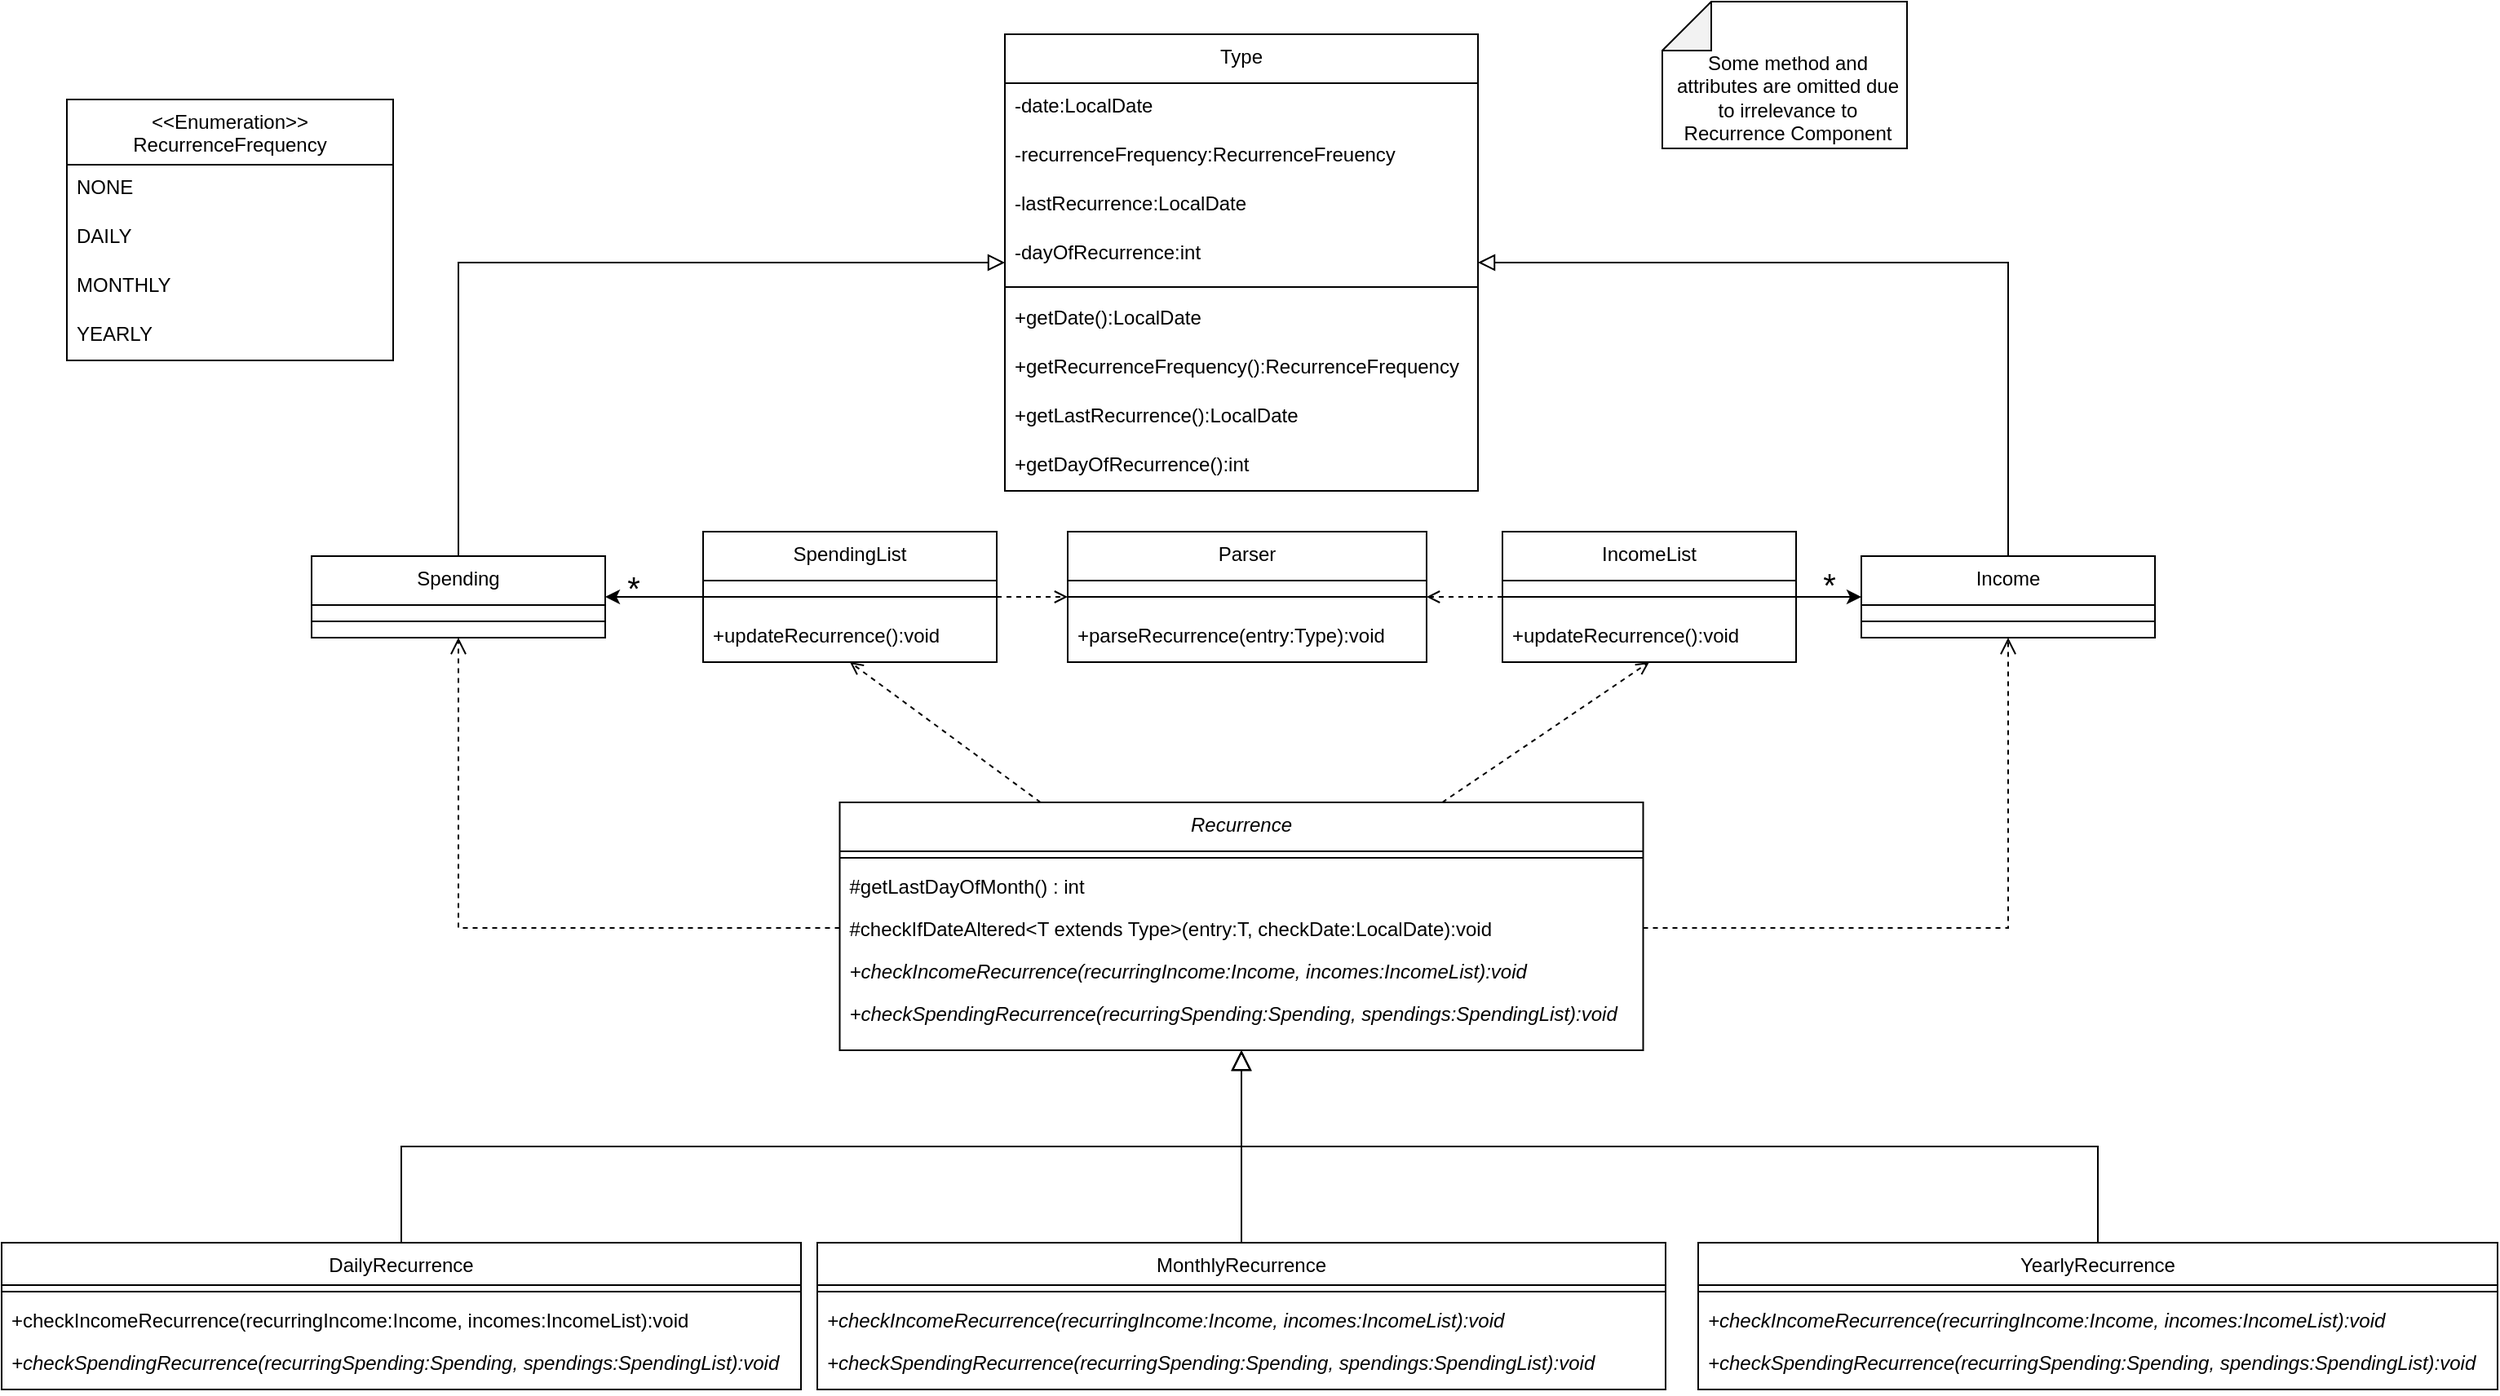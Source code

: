 <mxGraphModel dx="1940" dy="687" grid="1" gridSize="10" guides="1" tooltips="1" connect="1" arrows="1" fold="1" page="1" pageScale="1" pageWidth="827" pageHeight="1169" math="0" shadow="0">
  <root>
    <mxCell id="WIyWlLk6GJQsqaUBKTNV-0" />
    <mxCell id="WIyWlLk6GJQsqaUBKTNV-1" parent="WIyWlLk6GJQsqaUBKTNV-0" />
    <mxCell id="zkfFHV4jXpPFQw0GAbJ--0" value="Recurrence" style="swimlane;fontStyle=2;align=center;verticalAlign=top;childLayout=stackLayout;horizontal=1;startSize=30;horizontalStack=0;resizeParent=1;resizeLast=0;collapsible=1;marginBottom=0;rounded=0;shadow=0;strokeWidth=1;" parent="WIyWlLk6GJQsqaUBKTNV-1" vertex="1">
      <mxGeometry x="53.75" y="541" width="492.5" height="152" as="geometry">
        <mxRectangle x="47.5" y="80" width="160" height="26" as="alternateBounds" />
      </mxGeometry>
    </mxCell>
    <mxCell id="zkfFHV4jXpPFQw0GAbJ--4" value="" style="line;html=1;strokeWidth=1;align=left;verticalAlign=middle;spacingTop=-1;spacingLeft=3;spacingRight=3;rotatable=0;labelPosition=right;points=[];portConstraint=eastwest;" parent="zkfFHV4jXpPFQw0GAbJ--0" vertex="1">
      <mxGeometry y="30" width="492.5" height="8" as="geometry" />
    </mxCell>
    <mxCell id="zkfFHV4jXpPFQw0GAbJ--5" value="#getLastDayOfMonth() : int" style="text;align=left;verticalAlign=top;spacingLeft=4;spacingRight=4;overflow=hidden;rotatable=0;points=[[0,0.5],[1,0.5]];portConstraint=eastwest;" parent="zkfFHV4jXpPFQw0GAbJ--0" vertex="1">
      <mxGeometry y="38" width="492.5" height="26" as="geometry" />
    </mxCell>
    <mxCell id="rN-NryZCxEeuz7KnTCO--17" value="#checkIfDateAltered&lt;T extends Type&gt;(entry:T, checkDate:LocalDate):void" style="text;align=left;verticalAlign=top;spacingLeft=4;spacingRight=4;overflow=hidden;rotatable=0;points=[[0,0.5],[1,0.5]];portConstraint=eastwest;" vertex="1" parent="zkfFHV4jXpPFQw0GAbJ--0">
      <mxGeometry y="64" width="492.5" height="26" as="geometry" />
    </mxCell>
    <mxCell id="rN-NryZCxEeuz7KnTCO--22" value="+checkIncomeRecurrence(recurringIncome:Income, incomes:IncomeList):void " style="text;align=left;verticalAlign=top;spacingLeft=4;spacingRight=4;overflow=hidden;rotatable=0;points=[[0,0.5],[1,0.5]];portConstraint=eastwest;fontStyle=2" vertex="1" parent="zkfFHV4jXpPFQw0GAbJ--0">
      <mxGeometry y="90" width="492.5" height="26" as="geometry" />
    </mxCell>
    <mxCell id="rN-NryZCxEeuz7KnTCO--23" value="+checkSpendingRecurrence(recurringSpending:Spending, spendings:SpendingList):void " style="text;align=left;verticalAlign=top;spacingLeft=4;spacingRight=4;overflow=hidden;rotatable=0;points=[[0,0.5],[1,0.5]];portConstraint=eastwest;fontStyle=2" vertex="1" parent="zkfFHV4jXpPFQw0GAbJ--0">
      <mxGeometry y="116" width="492.5" height="26" as="geometry" />
    </mxCell>
    <mxCell id="zkfFHV4jXpPFQw0GAbJ--6" value="DailyRecurrence" style="swimlane;fontStyle=0;align=center;verticalAlign=top;childLayout=stackLayout;horizontal=1;startSize=26;horizontalStack=0;resizeParent=1;resizeLast=0;collapsible=1;marginBottom=0;rounded=0;shadow=0;strokeWidth=1;" parent="WIyWlLk6GJQsqaUBKTNV-1" vertex="1">
      <mxGeometry x="-460" y="811" width="490" height="90" as="geometry">
        <mxRectangle x="130" y="380" width="160" height="26" as="alternateBounds" />
      </mxGeometry>
    </mxCell>
    <mxCell id="zkfFHV4jXpPFQw0GAbJ--9" value="" style="line;html=1;strokeWidth=1;align=left;verticalAlign=middle;spacingTop=-1;spacingLeft=3;spacingRight=3;rotatable=0;labelPosition=right;points=[];portConstraint=eastwest;" parent="zkfFHV4jXpPFQw0GAbJ--6" vertex="1">
      <mxGeometry y="26" width="490" height="8" as="geometry" />
    </mxCell>
    <mxCell id="rN-NryZCxEeuz7KnTCO--24" value="+checkIncomeRecurrence(recurringIncome:Income, incomes:IncomeList):void " style="text;align=left;verticalAlign=top;spacingLeft=4;spacingRight=4;overflow=hidden;rotatable=0;points=[[0,0.5],[1,0.5]];portConstraint=eastwest;fontStyle=0" vertex="1" parent="zkfFHV4jXpPFQw0GAbJ--6">
      <mxGeometry y="34" width="490" height="26" as="geometry" />
    </mxCell>
    <mxCell id="rN-NryZCxEeuz7KnTCO--25" value="+checkSpendingRecurrence(recurringSpending:Spending, spendings:SpendingList):void " style="text;align=left;verticalAlign=top;spacingLeft=4;spacingRight=4;overflow=hidden;rotatable=0;points=[[0,0.5],[1,0.5]];portConstraint=eastwest;fontStyle=2" vertex="1" parent="zkfFHV4jXpPFQw0GAbJ--6">
      <mxGeometry y="60" width="490" height="26" as="geometry" />
    </mxCell>
    <mxCell id="zkfFHV4jXpPFQw0GAbJ--12" value="" style="endArrow=block;endSize=10;endFill=0;shadow=0;strokeWidth=1;rounded=0;curved=0;edgeStyle=elbowEdgeStyle;elbow=vertical;" parent="WIyWlLk6GJQsqaUBKTNV-1" source="zkfFHV4jXpPFQw0GAbJ--6" target="zkfFHV4jXpPFQw0GAbJ--0" edge="1">
      <mxGeometry width="160" relative="1" as="geometry">
        <mxPoint x="200" y="654" as="sourcePoint" />
        <mxPoint x="200" y="654" as="targetPoint" />
      </mxGeometry>
    </mxCell>
    <mxCell id="zkfFHV4jXpPFQw0GAbJ--13" value="MonthlyRecurrence" style="swimlane;fontStyle=0;align=center;verticalAlign=top;childLayout=stackLayout;horizontal=1;startSize=26;horizontalStack=0;resizeParent=1;resizeLast=0;collapsible=1;marginBottom=0;rounded=0;shadow=0;strokeWidth=1;" parent="WIyWlLk6GJQsqaUBKTNV-1" vertex="1">
      <mxGeometry x="40" y="811" width="520" height="90" as="geometry">
        <mxRectangle x="340" y="380" width="170" height="26" as="alternateBounds" />
      </mxGeometry>
    </mxCell>
    <mxCell id="zkfFHV4jXpPFQw0GAbJ--15" value="" style="line;html=1;strokeWidth=1;align=left;verticalAlign=middle;spacingTop=-1;spacingLeft=3;spacingRight=3;rotatable=0;labelPosition=right;points=[];portConstraint=eastwest;" parent="zkfFHV4jXpPFQw0GAbJ--13" vertex="1">
      <mxGeometry y="26" width="520" height="8" as="geometry" />
    </mxCell>
    <mxCell id="rN-NryZCxEeuz7KnTCO--27" value="+checkIncomeRecurrence(recurringIncome:Income, incomes:IncomeList):void " style="text;align=left;verticalAlign=top;spacingLeft=4;spacingRight=4;overflow=hidden;rotatable=0;points=[[0,0.5],[1,0.5]];portConstraint=eastwest;fontStyle=2" vertex="1" parent="zkfFHV4jXpPFQw0GAbJ--13">
      <mxGeometry y="34" width="520" height="26" as="geometry" />
    </mxCell>
    <mxCell id="rN-NryZCxEeuz7KnTCO--28" value="+checkSpendingRecurrence(recurringSpending:Spending, spendings:SpendingList):void " style="text;align=left;verticalAlign=top;spacingLeft=4;spacingRight=4;overflow=hidden;rotatable=0;points=[[0,0.5],[1,0.5]];portConstraint=eastwest;fontStyle=2" vertex="1" parent="zkfFHV4jXpPFQw0GAbJ--13">
      <mxGeometry y="60" width="520" height="30" as="geometry" />
    </mxCell>
    <mxCell id="zkfFHV4jXpPFQw0GAbJ--16" value="" style="endArrow=block;endSize=10;endFill=0;shadow=0;strokeWidth=1;rounded=0;curved=0;edgeStyle=elbowEdgeStyle;elbow=vertical;" parent="WIyWlLk6GJQsqaUBKTNV-1" source="zkfFHV4jXpPFQw0GAbJ--13" target="zkfFHV4jXpPFQw0GAbJ--0" edge="1">
      <mxGeometry width="160" relative="1" as="geometry">
        <mxPoint x="210" y="824" as="sourcePoint" />
        <mxPoint x="310" y="722" as="targetPoint" />
      </mxGeometry>
    </mxCell>
    <mxCell id="rN-NryZCxEeuz7KnTCO--0" value="YearlyRecurrence" style="swimlane;fontStyle=0;align=center;verticalAlign=top;childLayout=stackLayout;horizontal=1;startSize=26;horizontalStack=0;resizeParent=1;resizeLast=0;collapsible=1;marginBottom=0;rounded=0;shadow=0;strokeWidth=1;" vertex="1" parent="WIyWlLk6GJQsqaUBKTNV-1">
      <mxGeometry x="580" y="811" width="490" height="90" as="geometry">
        <mxRectangle x="130" y="380" width="160" height="26" as="alternateBounds" />
      </mxGeometry>
    </mxCell>
    <mxCell id="rN-NryZCxEeuz7KnTCO--3" value="" style="line;html=1;strokeWidth=1;align=left;verticalAlign=middle;spacingTop=-1;spacingLeft=3;spacingRight=3;rotatable=0;labelPosition=right;points=[];portConstraint=eastwest;" vertex="1" parent="rN-NryZCxEeuz7KnTCO--0">
      <mxGeometry y="26" width="490" height="8" as="geometry" />
    </mxCell>
    <mxCell id="rN-NryZCxEeuz7KnTCO--29" value="+checkIncomeRecurrence(recurringIncome:Income, incomes:IncomeList):void " style="text;align=left;verticalAlign=top;spacingLeft=4;spacingRight=4;overflow=hidden;rotatable=0;points=[[0,0.5],[1,0.5]];portConstraint=eastwest;fontStyle=2" vertex="1" parent="rN-NryZCxEeuz7KnTCO--0">
      <mxGeometry y="34" width="490" height="26" as="geometry" />
    </mxCell>
    <mxCell id="rN-NryZCxEeuz7KnTCO--30" value="+checkSpendingRecurrence(recurringSpending:Spending, spendings:SpendingList):void " style="text;align=left;verticalAlign=top;spacingLeft=4;spacingRight=4;overflow=hidden;rotatable=0;points=[[0,0.5],[1,0.5]];portConstraint=eastwest;fontStyle=2" vertex="1" parent="rN-NryZCxEeuz7KnTCO--0">
      <mxGeometry y="60" width="490" height="30" as="geometry" />
    </mxCell>
    <mxCell id="rN-NryZCxEeuz7KnTCO--16" value="" style="endArrow=block;endSize=10;endFill=0;shadow=0;strokeWidth=1;rounded=0;curved=0;edgeStyle=elbowEdgeStyle;elbow=vertical;exitX=0.5;exitY=0;exitDx=0;exitDy=0;entryX=0.5;entryY=1;entryDx=0;entryDy=0;" edge="1" parent="WIyWlLk6GJQsqaUBKTNV-1" source="rN-NryZCxEeuz7KnTCO--0" target="zkfFHV4jXpPFQw0GAbJ--0">
      <mxGeometry width="160" relative="1" as="geometry">
        <mxPoint x="510" y="811" as="sourcePoint" />
        <mxPoint x="310" y="691" as="targetPoint" />
      </mxGeometry>
    </mxCell>
    <mxCell id="rN-NryZCxEeuz7KnTCO--51" style="edgeStyle=orthogonalEdgeStyle;rounded=0;orthogonalLoop=1;jettySize=auto;html=1;exitX=0;exitY=0.5;exitDx=0;exitDy=0;entryX=1;entryY=0.5;entryDx=0;entryDy=0;" edge="1" parent="WIyWlLk6GJQsqaUBKTNV-1" source="rN-NryZCxEeuz7KnTCO--31" target="rN-NryZCxEeuz7KnTCO--46">
      <mxGeometry relative="1" as="geometry" />
    </mxCell>
    <mxCell id="rN-NryZCxEeuz7KnTCO--72" style="edgeStyle=orthogonalEdgeStyle;rounded=0;orthogonalLoop=1;jettySize=auto;html=1;exitX=1;exitY=0.5;exitDx=0;exitDy=0;entryX=0;entryY=0.5;entryDx=0;entryDy=0;dashed=1;endArrow=open;endFill=0;" edge="1" parent="WIyWlLk6GJQsqaUBKTNV-1" source="rN-NryZCxEeuz7KnTCO--31" target="rN-NryZCxEeuz7KnTCO--67">
      <mxGeometry relative="1" as="geometry" />
    </mxCell>
    <mxCell id="rN-NryZCxEeuz7KnTCO--31" value="SpendingList" style="swimlane;fontStyle=0;align=center;verticalAlign=top;childLayout=stackLayout;horizontal=1;startSize=30;horizontalStack=0;resizeParent=1;resizeLast=0;collapsible=1;marginBottom=0;rounded=0;shadow=0;strokeWidth=1;" vertex="1" parent="WIyWlLk6GJQsqaUBKTNV-1">
      <mxGeometry x="-30" y="375" width="180" height="80" as="geometry">
        <mxRectangle x="47.5" y="80" width="160" height="26" as="alternateBounds" />
      </mxGeometry>
    </mxCell>
    <mxCell id="rN-NryZCxEeuz7KnTCO--32" value="" style="line;html=1;strokeWidth=1;align=left;verticalAlign=middle;spacingTop=-1;spacingLeft=3;spacingRight=3;rotatable=0;labelPosition=right;points=[];portConstraint=eastwest;" vertex="1" parent="rN-NryZCxEeuz7KnTCO--31">
      <mxGeometry y="30" width="180" height="20" as="geometry" />
    </mxCell>
    <mxCell id="rN-NryZCxEeuz7KnTCO--65" value="+updateRecurrence():void" style="text;align=left;verticalAlign=top;spacingLeft=4;spacingRight=4;overflow=hidden;rotatable=0;points=[[0,0.5],[1,0.5]];portConstraint=eastwest;" vertex="1" parent="rN-NryZCxEeuz7KnTCO--31">
      <mxGeometry y="50" width="180" height="30" as="geometry" />
    </mxCell>
    <mxCell id="rN-NryZCxEeuz7KnTCO--50" style="edgeStyle=orthogonalEdgeStyle;rounded=0;orthogonalLoop=1;jettySize=auto;html=1;exitX=1;exitY=0.5;exitDx=0;exitDy=0;entryX=0;entryY=0.5;entryDx=0;entryDy=0;" edge="1" parent="WIyWlLk6GJQsqaUBKTNV-1" source="rN-NryZCxEeuz7KnTCO--44" target="rN-NryZCxEeuz7KnTCO--48">
      <mxGeometry relative="1" as="geometry" />
    </mxCell>
    <mxCell id="rN-NryZCxEeuz7KnTCO--70" style="edgeStyle=orthogonalEdgeStyle;rounded=0;orthogonalLoop=1;jettySize=auto;html=1;exitX=0;exitY=0.5;exitDx=0;exitDy=0;entryX=1;entryY=0.5;entryDx=0;entryDy=0;dashed=1;endArrow=open;endFill=0;" edge="1" parent="WIyWlLk6GJQsqaUBKTNV-1" source="rN-NryZCxEeuz7KnTCO--44" target="rN-NryZCxEeuz7KnTCO--67">
      <mxGeometry relative="1" as="geometry" />
    </mxCell>
    <mxCell id="rN-NryZCxEeuz7KnTCO--44" value="IncomeList" style="swimlane;fontStyle=0;align=center;verticalAlign=top;childLayout=stackLayout;horizontal=1;startSize=30;horizontalStack=0;resizeParent=1;resizeLast=0;collapsible=1;marginBottom=0;rounded=0;shadow=0;strokeWidth=1;" vertex="1" parent="WIyWlLk6GJQsqaUBKTNV-1">
      <mxGeometry x="460" y="375" width="180" height="80" as="geometry">
        <mxRectangle x="47.5" y="80" width="160" height="26" as="alternateBounds" />
      </mxGeometry>
    </mxCell>
    <mxCell id="rN-NryZCxEeuz7KnTCO--45" value="" style="line;html=1;strokeWidth=1;align=left;verticalAlign=middle;spacingTop=-1;spacingLeft=3;spacingRight=3;rotatable=0;labelPosition=right;points=[];portConstraint=eastwest;" vertex="1" parent="rN-NryZCxEeuz7KnTCO--44">
      <mxGeometry y="30" width="180" height="20" as="geometry" />
    </mxCell>
    <mxCell id="rN-NryZCxEeuz7KnTCO--64" value="+updateRecurrence():void" style="text;align=left;verticalAlign=top;spacingLeft=4;spacingRight=4;overflow=hidden;rotatable=0;points=[[0,0.5],[1,0.5]];portConstraint=eastwest;" vertex="1" parent="rN-NryZCxEeuz7KnTCO--44">
      <mxGeometry y="50" width="180" height="30" as="geometry" />
    </mxCell>
    <mxCell id="rN-NryZCxEeuz7KnTCO--46" value="Spending" style="swimlane;fontStyle=0;align=center;verticalAlign=top;childLayout=stackLayout;horizontal=1;startSize=30;horizontalStack=0;resizeParent=1;resizeLast=0;collapsible=1;marginBottom=0;rounded=0;shadow=0;strokeWidth=1;" vertex="1" parent="WIyWlLk6GJQsqaUBKTNV-1">
      <mxGeometry x="-270" y="390" width="180" height="50" as="geometry">
        <mxRectangle x="47.5" y="80" width="160" height="26" as="alternateBounds" />
      </mxGeometry>
    </mxCell>
    <mxCell id="rN-NryZCxEeuz7KnTCO--47" value="" style="line;html=1;strokeWidth=1;align=left;verticalAlign=middle;spacingTop=-1;spacingLeft=3;spacingRight=3;rotatable=0;labelPosition=right;points=[];portConstraint=eastwest;" vertex="1" parent="rN-NryZCxEeuz7KnTCO--46">
      <mxGeometry y="30" width="180" height="20" as="geometry" />
    </mxCell>
    <mxCell id="rN-NryZCxEeuz7KnTCO--48" value="Income" style="swimlane;fontStyle=0;align=center;verticalAlign=top;childLayout=stackLayout;horizontal=1;startSize=30;horizontalStack=0;resizeParent=1;resizeLast=0;collapsible=1;marginBottom=0;rounded=0;shadow=0;strokeWidth=1;" vertex="1" parent="WIyWlLk6GJQsqaUBKTNV-1">
      <mxGeometry x="680" y="390" width="180" height="50" as="geometry">
        <mxRectangle x="47.5" y="80" width="160" height="26" as="alternateBounds" />
      </mxGeometry>
    </mxCell>
    <mxCell id="rN-NryZCxEeuz7KnTCO--49" value="" style="line;html=1;strokeWidth=1;align=left;verticalAlign=middle;spacingTop=-1;spacingLeft=3;spacingRight=3;rotatable=0;labelPosition=right;points=[];portConstraint=eastwest;" vertex="1" parent="rN-NryZCxEeuz7KnTCO--48">
      <mxGeometry y="30" width="180" height="20" as="geometry" />
    </mxCell>
    <mxCell id="rN-NryZCxEeuz7KnTCO--52" value="*" style="text;html=1;resizable=0;points=[];;align=center;verticalAlign=middle;labelBackgroundColor=none;rounded=0;shadow=0;strokeWidth=1;fontSize=20;" vertex="1" connectable="0" parent="WIyWlLk6GJQsqaUBKTNV-1">
      <mxGeometry x="827.002" y="720.002" as="geometry">
        <mxPoint x="-167" y="-313" as="offset" />
      </mxGeometry>
    </mxCell>
    <mxCell id="rN-NryZCxEeuz7KnTCO--55" value="*" style="text;html=1;resizable=0;points=[];;align=center;verticalAlign=middle;labelBackgroundColor=none;rounded=0;shadow=0;strokeWidth=1;fontSize=20;" vertex="1" connectable="0" parent="WIyWlLk6GJQsqaUBKTNV-1">
      <mxGeometry x="430.002" y="800.002" as="geometry">
        <mxPoint x="-503" y="-391" as="offset" />
      </mxGeometry>
    </mxCell>
    <mxCell id="rN-NryZCxEeuz7KnTCO--56" value="Type" style="swimlane;fontStyle=0;align=center;verticalAlign=top;childLayout=stackLayout;horizontal=1;startSize=30;horizontalStack=0;resizeParent=1;resizeLast=0;collapsible=1;marginBottom=0;rounded=0;shadow=0;strokeWidth=1;" vertex="1" parent="WIyWlLk6GJQsqaUBKTNV-1">
      <mxGeometry x="155" y="70" width="290" height="280" as="geometry">
        <mxRectangle x="47.5" y="80" width="160" height="26" as="alternateBounds" />
      </mxGeometry>
    </mxCell>
    <mxCell id="rN-NryZCxEeuz7KnTCO--73" value="-date:LocalDate" style="text;align=left;verticalAlign=top;spacingLeft=4;spacingRight=4;overflow=hidden;rotatable=0;points=[[0,0.5],[1,0.5]];portConstraint=eastwest;" vertex="1" parent="rN-NryZCxEeuz7KnTCO--56">
      <mxGeometry y="30" width="290" height="30" as="geometry" />
    </mxCell>
    <mxCell id="rN-NryZCxEeuz7KnTCO--77" value="-recurrenceFrequency:RecurrenceFreuency" style="text;align=left;verticalAlign=top;spacingLeft=4;spacingRight=4;overflow=hidden;rotatable=0;points=[[0,0.5],[1,0.5]];portConstraint=eastwest;" vertex="1" parent="rN-NryZCxEeuz7KnTCO--56">
      <mxGeometry y="60" width="290" height="30" as="geometry" />
    </mxCell>
    <mxCell id="rN-NryZCxEeuz7KnTCO--78" value="-lastRecurrence:LocalDate" style="text;align=left;verticalAlign=top;spacingLeft=4;spacingRight=4;overflow=hidden;rotatable=0;points=[[0,0.5],[1,0.5]];portConstraint=eastwest;" vertex="1" parent="rN-NryZCxEeuz7KnTCO--56">
      <mxGeometry y="90" width="290" height="30" as="geometry" />
    </mxCell>
    <mxCell id="rN-NryZCxEeuz7KnTCO--79" value="-dayOfRecurrence:int" style="text;align=left;verticalAlign=top;spacingLeft=4;spacingRight=4;overflow=hidden;rotatable=0;points=[[0,0.5],[1,0.5]];portConstraint=eastwest;" vertex="1" parent="rN-NryZCxEeuz7KnTCO--56">
      <mxGeometry y="120" width="290" height="30" as="geometry" />
    </mxCell>
    <mxCell id="rN-NryZCxEeuz7KnTCO--57" value="" style="line;html=1;strokeWidth=1;align=left;verticalAlign=middle;spacingTop=-1;spacingLeft=3;spacingRight=3;rotatable=0;labelPosition=right;points=[];portConstraint=eastwest;" vertex="1" parent="rN-NryZCxEeuz7KnTCO--56">
      <mxGeometry y="150" width="290" height="10" as="geometry" />
    </mxCell>
    <mxCell id="rN-NryZCxEeuz7KnTCO--84" value="+getDate():LocalDate" style="text;align=left;verticalAlign=top;spacingLeft=4;spacingRight=4;overflow=hidden;rotatable=0;points=[[0,0.5],[1,0.5]];portConstraint=eastwest;" vertex="1" parent="rN-NryZCxEeuz7KnTCO--56">
      <mxGeometry y="160" width="290" height="30" as="geometry" />
    </mxCell>
    <mxCell id="rN-NryZCxEeuz7KnTCO--81" value="+getRecurrenceFrequency():RecurrenceFrequency" style="text;align=left;verticalAlign=top;spacingLeft=4;spacingRight=4;overflow=hidden;rotatable=0;points=[[0,0.5],[1,0.5]];portConstraint=eastwest;" vertex="1" parent="rN-NryZCxEeuz7KnTCO--56">
      <mxGeometry y="190" width="290" height="30" as="geometry" />
    </mxCell>
    <mxCell id="rN-NryZCxEeuz7KnTCO--82" value="+getLastRecurrence():LocalDate" style="text;align=left;verticalAlign=top;spacingLeft=4;spacingRight=4;overflow=hidden;rotatable=0;points=[[0,0.5],[1,0.5]];portConstraint=eastwest;" vertex="1" parent="rN-NryZCxEeuz7KnTCO--56">
      <mxGeometry y="220" width="290" height="30" as="geometry" />
    </mxCell>
    <mxCell id="rN-NryZCxEeuz7KnTCO--83" value="+getDayOfRecurrence():int" style="text;align=left;verticalAlign=top;spacingLeft=4;spacingRight=4;overflow=hidden;rotatable=0;points=[[0,0.5],[1,0.5]];portConstraint=eastwest;" vertex="1" parent="rN-NryZCxEeuz7KnTCO--56">
      <mxGeometry y="250" width="290" height="30" as="geometry" />
    </mxCell>
    <mxCell id="rN-NryZCxEeuz7KnTCO--58" value="" style="endArrow=open;dashed=1;html=1;rounded=0;exitX=0.25;exitY=0;exitDx=0;exitDy=0;entryX=0.5;entryY=1;entryDx=0;entryDy=0;endFill=0;" edge="1" parent="WIyWlLk6GJQsqaUBKTNV-1" source="zkfFHV4jXpPFQw0GAbJ--0" target="rN-NryZCxEeuz7KnTCO--31">
      <mxGeometry width="50" height="50" relative="1" as="geometry">
        <mxPoint x="340" y="460" as="sourcePoint" />
        <mxPoint x="390" y="410" as="targetPoint" />
      </mxGeometry>
    </mxCell>
    <mxCell id="rN-NryZCxEeuz7KnTCO--59" value="" style="endArrow=open;dashed=1;html=1;rounded=0;exitX=0.75;exitY=0;exitDx=0;exitDy=0;entryX=0.5;entryY=1;entryDx=0;entryDy=0;endFill=0;" edge="1" parent="WIyWlLk6GJQsqaUBKTNV-1" source="zkfFHV4jXpPFQw0GAbJ--0" target="rN-NryZCxEeuz7KnTCO--44">
      <mxGeometry width="50" height="50" relative="1" as="geometry">
        <mxPoint x="340" y="460" as="sourcePoint" />
        <mxPoint x="390" y="410" as="targetPoint" />
      </mxGeometry>
    </mxCell>
    <mxCell id="rN-NryZCxEeuz7KnTCO--60" value="" style="edgeStyle=segmentEdgeStyle;endArrow=none;html=1;curved=0;rounded=0;endSize=8;startSize=8;startArrow=block;startFill=0;endFill=0;entryX=0.5;entryY=0;entryDx=0;entryDy=0;exitX=0;exitY=0.5;exitDx=0;exitDy=0;" edge="1" parent="WIyWlLk6GJQsqaUBKTNV-1" source="rN-NryZCxEeuz7KnTCO--56" target="rN-NryZCxEeuz7KnTCO--46">
      <mxGeometry width="50" height="50" relative="1" as="geometry">
        <mxPoint x="-90.0" y="230" as="sourcePoint" />
        <mxPoint x="-140.0" y="280" as="targetPoint" />
      </mxGeometry>
    </mxCell>
    <mxCell id="rN-NryZCxEeuz7KnTCO--62" value="" style="edgeStyle=segmentEdgeStyle;endArrow=none;html=1;curved=0;rounded=0;endSize=8;startSize=8;startArrow=block;startFill=0;endFill=0;entryX=0.5;entryY=0;entryDx=0;entryDy=0;exitX=1;exitY=0.5;exitDx=0;exitDy=0;" edge="1" parent="WIyWlLk6GJQsqaUBKTNV-1" source="rN-NryZCxEeuz7KnTCO--56" target="rN-NryZCxEeuz7KnTCO--48">
      <mxGeometry width="50" height="50" relative="1" as="geometry">
        <mxPoint x="420" y="240" as="sourcePoint" />
        <mxPoint x="810" y="375" as="targetPoint" />
      </mxGeometry>
    </mxCell>
    <mxCell id="rN-NryZCxEeuz7KnTCO--67" value="Parser" style="swimlane;fontStyle=0;align=center;verticalAlign=top;childLayout=stackLayout;horizontal=1;startSize=30;horizontalStack=0;resizeParent=1;resizeLast=0;collapsible=1;marginBottom=0;rounded=0;shadow=0;strokeWidth=1;" vertex="1" parent="WIyWlLk6GJQsqaUBKTNV-1">
      <mxGeometry x="193.5" y="375" width="220" height="80" as="geometry">
        <mxRectangle x="47.5" y="80" width="160" height="26" as="alternateBounds" />
      </mxGeometry>
    </mxCell>
    <mxCell id="rN-NryZCxEeuz7KnTCO--68" value="" style="line;html=1;strokeWidth=1;align=left;verticalAlign=middle;spacingTop=-1;spacingLeft=3;spacingRight=3;rotatable=0;labelPosition=right;points=[];portConstraint=eastwest;" vertex="1" parent="rN-NryZCxEeuz7KnTCO--67">
      <mxGeometry y="30" width="220" height="20" as="geometry" />
    </mxCell>
    <mxCell id="rN-NryZCxEeuz7KnTCO--69" value="+parseRecurrence(entry:Type):void" style="text;align=left;verticalAlign=top;spacingLeft=4;spacingRight=4;overflow=hidden;rotatable=0;points=[[0,0.5],[1,0.5]];portConstraint=eastwest;" vertex="1" parent="rN-NryZCxEeuz7KnTCO--67">
      <mxGeometry y="50" width="220" height="30" as="geometry" />
    </mxCell>
    <mxCell id="rN-NryZCxEeuz7KnTCO--86" value="" style="edgeStyle=segmentEdgeStyle;endArrow=open;html=1;curved=0;rounded=0;endSize=8;startSize=8;exitX=1;exitY=0.5;exitDx=0;exitDy=0;entryX=0.5;entryY=1;entryDx=0;entryDy=0;dashed=1;endFill=0;" edge="1" parent="WIyWlLk6GJQsqaUBKTNV-1" source="rN-NryZCxEeuz7KnTCO--17" target="rN-NryZCxEeuz7KnTCO--48">
      <mxGeometry width="50" height="50" relative="1" as="geometry">
        <mxPoint x="560" y="635" as="sourcePoint" />
        <mxPoint x="610" y="585" as="targetPoint" />
      </mxGeometry>
    </mxCell>
    <mxCell id="rN-NryZCxEeuz7KnTCO--87" value="" style="edgeStyle=segmentEdgeStyle;endArrow=open;html=1;curved=0;rounded=0;endSize=8;startSize=8;exitX=0;exitY=0.5;exitDx=0;exitDy=0;entryX=0.5;entryY=1;entryDx=0;entryDy=0;dashed=1;endFill=0;" edge="1" parent="WIyWlLk6GJQsqaUBKTNV-1" source="rN-NryZCxEeuz7KnTCO--17" target="rN-NryZCxEeuz7KnTCO--46">
      <mxGeometry width="50" height="50" relative="1" as="geometry">
        <mxPoint x="13.997" y="628" as="sourcePoint" />
        <mxPoint x="-210.003" y="450" as="targetPoint" />
      </mxGeometry>
    </mxCell>
    <mxCell id="rN-NryZCxEeuz7KnTCO--88" value="" style="shape=note;whiteSpace=wrap;html=1;backgroundOutline=1;darkOpacity=0.05;rotation=-90;" vertex="1" parent="WIyWlLk6GJQsqaUBKTNV-1">
      <mxGeometry x="588" y="20" width="90" height="150" as="geometry" />
    </mxCell>
    <mxCell id="rN-NryZCxEeuz7KnTCO--89" value="Some method and attributes are omitted due to irrelevance to Recurrence Component" style="text;html=1;align=center;verticalAlign=middle;whiteSpace=wrap;rounded=0;" vertex="1" parent="WIyWlLk6GJQsqaUBKTNV-1">
      <mxGeometry x="560" y="94" width="150" height="30" as="geometry" />
    </mxCell>
    <mxCell id="rN-NryZCxEeuz7KnTCO--90" value="&lt;&lt;Enumeration&gt;&gt;&#xa;RecurrenceFrequency" style="swimlane;fontStyle=0;align=center;verticalAlign=top;childLayout=stackLayout;horizontal=1;startSize=40;horizontalStack=0;resizeParent=1;resizeLast=0;collapsible=1;marginBottom=0;rounded=0;shadow=0;strokeWidth=1;" vertex="1" parent="WIyWlLk6GJQsqaUBKTNV-1">
      <mxGeometry x="-420" y="110" width="200" height="160" as="geometry">
        <mxRectangle x="47.5" y="80" width="160" height="26" as="alternateBounds" />
      </mxGeometry>
    </mxCell>
    <mxCell id="rN-NryZCxEeuz7KnTCO--91" value="NONE" style="text;align=left;verticalAlign=top;spacingLeft=4;spacingRight=4;overflow=hidden;rotatable=0;points=[[0,0.5],[1,0.5]];portConstraint=eastwest;" vertex="1" parent="rN-NryZCxEeuz7KnTCO--90">
      <mxGeometry y="40" width="200" height="30" as="geometry" />
    </mxCell>
    <mxCell id="rN-NryZCxEeuz7KnTCO--92" value="DAILY" style="text;align=left;verticalAlign=top;spacingLeft=4;spacingRight=4;overflow=hidden;rotatable=0;points=[[0,0.5],[1,0.5]];portConstraint=eastwest;" vertex="1" parent="rN-NryZCxEeuz7KnTCO--90">
      <mxGeometry y="70" width="200" height="30" as="geometry" />
    </mxCell>
    <mxCell id="rN-NryZCxEeuz7KnTCO--93" value="MONTHLY" style="text;align=left;verticalAlign=top;spacingLeft=4;spacingRight=4;overflow=hidden;rotatable=0;points=[[0,0.5],[1,0.5]];portConstraint=eastwest;" vertex="1" parent="rN-NryZCxEeuz7KnTCO--90">
      <mxGeometry y="100" width="200" height="30" as="geometry" />
    </mxCell>
    <mxCell id="rN-NryZCxEeuz7KnTCO--94" value="YEARLY" style="text;align=left;verticalAlign=top;spacingLeft=4;spacingRight=4;overflow=hidden;rotatable=0;points=[[0,0.5],[1,0.5]];portConstraint=eastwest;" vertex="1" parent="rN-NryZCxEeuz7KnTCO--90">
      <mxGeometry y="130" width="200" height="30" as="geometry" />
    </mxCell>
  </root>
</mxGraphModel>

